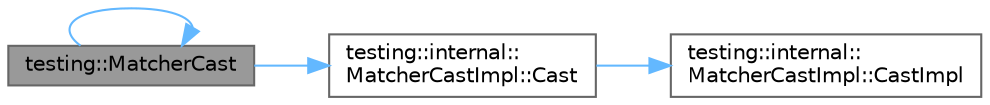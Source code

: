 digraph "testing::MatcherCast"
{
 // LATEX_PDF_SIZE
  bgcolor="transparent";
  edge [fontname=Helvetica,fontsize=10,labelfontname=Helvetica,labelfontsize=10];
  node [fontname=Helvetica,fontsize=10,shape=box,height=0.2,width=0.4];
  rankdir="LR";
  Node1 [id="Node000001",label="testing::MatcherCast",height=0.2,width=0.4,color="gray40", fillcolor="grey60", style="filled", fontcolor="black",tooltip=" "];
  Node1 -> Node2 [id="edge1_Node000001_Node000002",color="steelblue1",style="solid",tooltip=" "];
  Node2 [id="Node000002",label="testing::internal::\lMatcherCastImpl::Cast",height=0.2,width=0.4,color="grey40", fillcolor="white", style="filled",URL="$classtesting_1_1internal_1_1_matcher_cast_impl.html#a3060220a0ff6b449dcc0be874e0a7dc0",tooltip=" "];
  Node2 -> Node3 [id="edge2_Node000002_Node000003",color="steelblue1",style="solid",tooltip=" "];
  Node3 [id="Node000003",label="testing::internal::\lMatcherCastImpl::CastImpl",height=0.2,width=0.4,color="grey40", fillcolor="white", style="filled",URL="$classtesting_1_1internal_1_1_matcher_cast_impl.html#a101ee9660c93b4d48dd79c2c16d48379",tooltip=" "];
  Node1 -> Node1 [id="edge3_Node000001_Node000001",color="steelblue1",style="solid",tooltip=" "];
}
